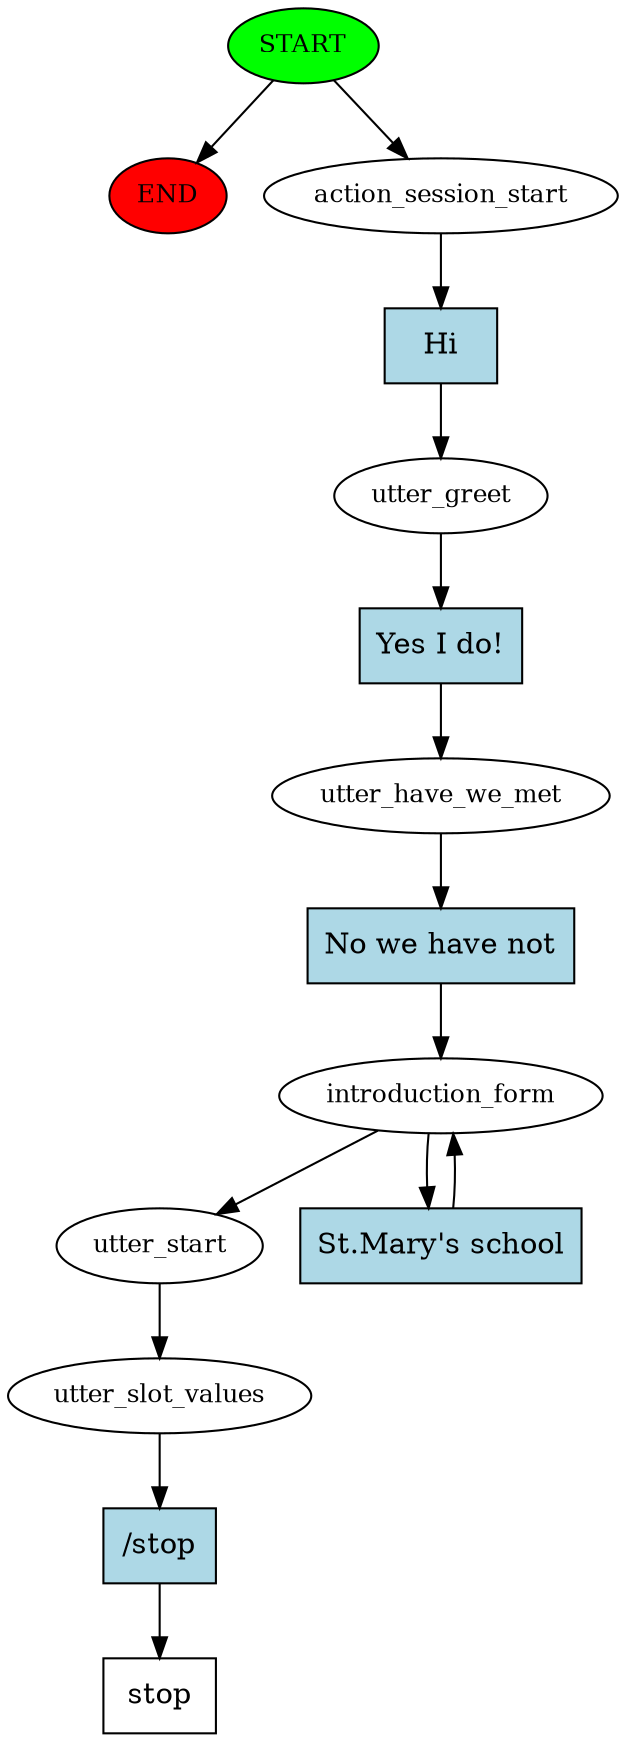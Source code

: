digraph  {
0 [class="start active", fillcolor=green, fontsize=12, label=START, style=filled];
"-1" [class=end, fillcolor=red, fontsize=12, label=END, style=filled];
1 [class=active, fontsize=12, label=action_session_start];
2 [class=active, fontsize=12, label=utter_greet];
3 [class=active, fontsize=12, label=utter_have_we_met];
4 [class=active, fontsize=12, label=introduction_form];
9 [class=active, fontsize=12, label=utter_start];
10 [class=active, fontsize=12, label=utter_slot_values];
11 [class="intent dashed active", label=stop, shape=rect];
12 [class="intent active", fillcolor=lightblue, label=Hi, shape=rect, style=filled];
13 [class="intent active", fillcolor=lightblue, label="Yes I do!", shape=rect, style=filled];
14 [class="intent active", fillcolor=lightblue, label="No we have not", shape=rect, style=filled];
15 [class="intent active", fillcolor=lightblue, label="St.Mary's school", shape=rect, style=filled];
16 [class="intent active", fillcolor=lightblue, label="/stop", shape=rect, style=filled];
0 -> "-1"  [class="", key=NONE, label=""];
0 -> 1  [class=active, key=NONE, label=""];
1 -> 12  [class=active, key=0];
2 -> 13  [class=active, key=0];
3 -> 14  [class=active, key=0];
4 -> 9  [class=active, key=NONE, label=""];
4 -> 15  [class=active, key=0];
9 -> 10  [class=active, key=NONE, label=""];
10 -> 16  [class=active, key=0];
12 -> 2  [class=active, key=0];
13 -> 3  [class=active, key=0];
14 -> 4  [class=active, key=0];
15 -> 4  [class=active, key=0];
16 -> 11  [class=active, key=0];
}
